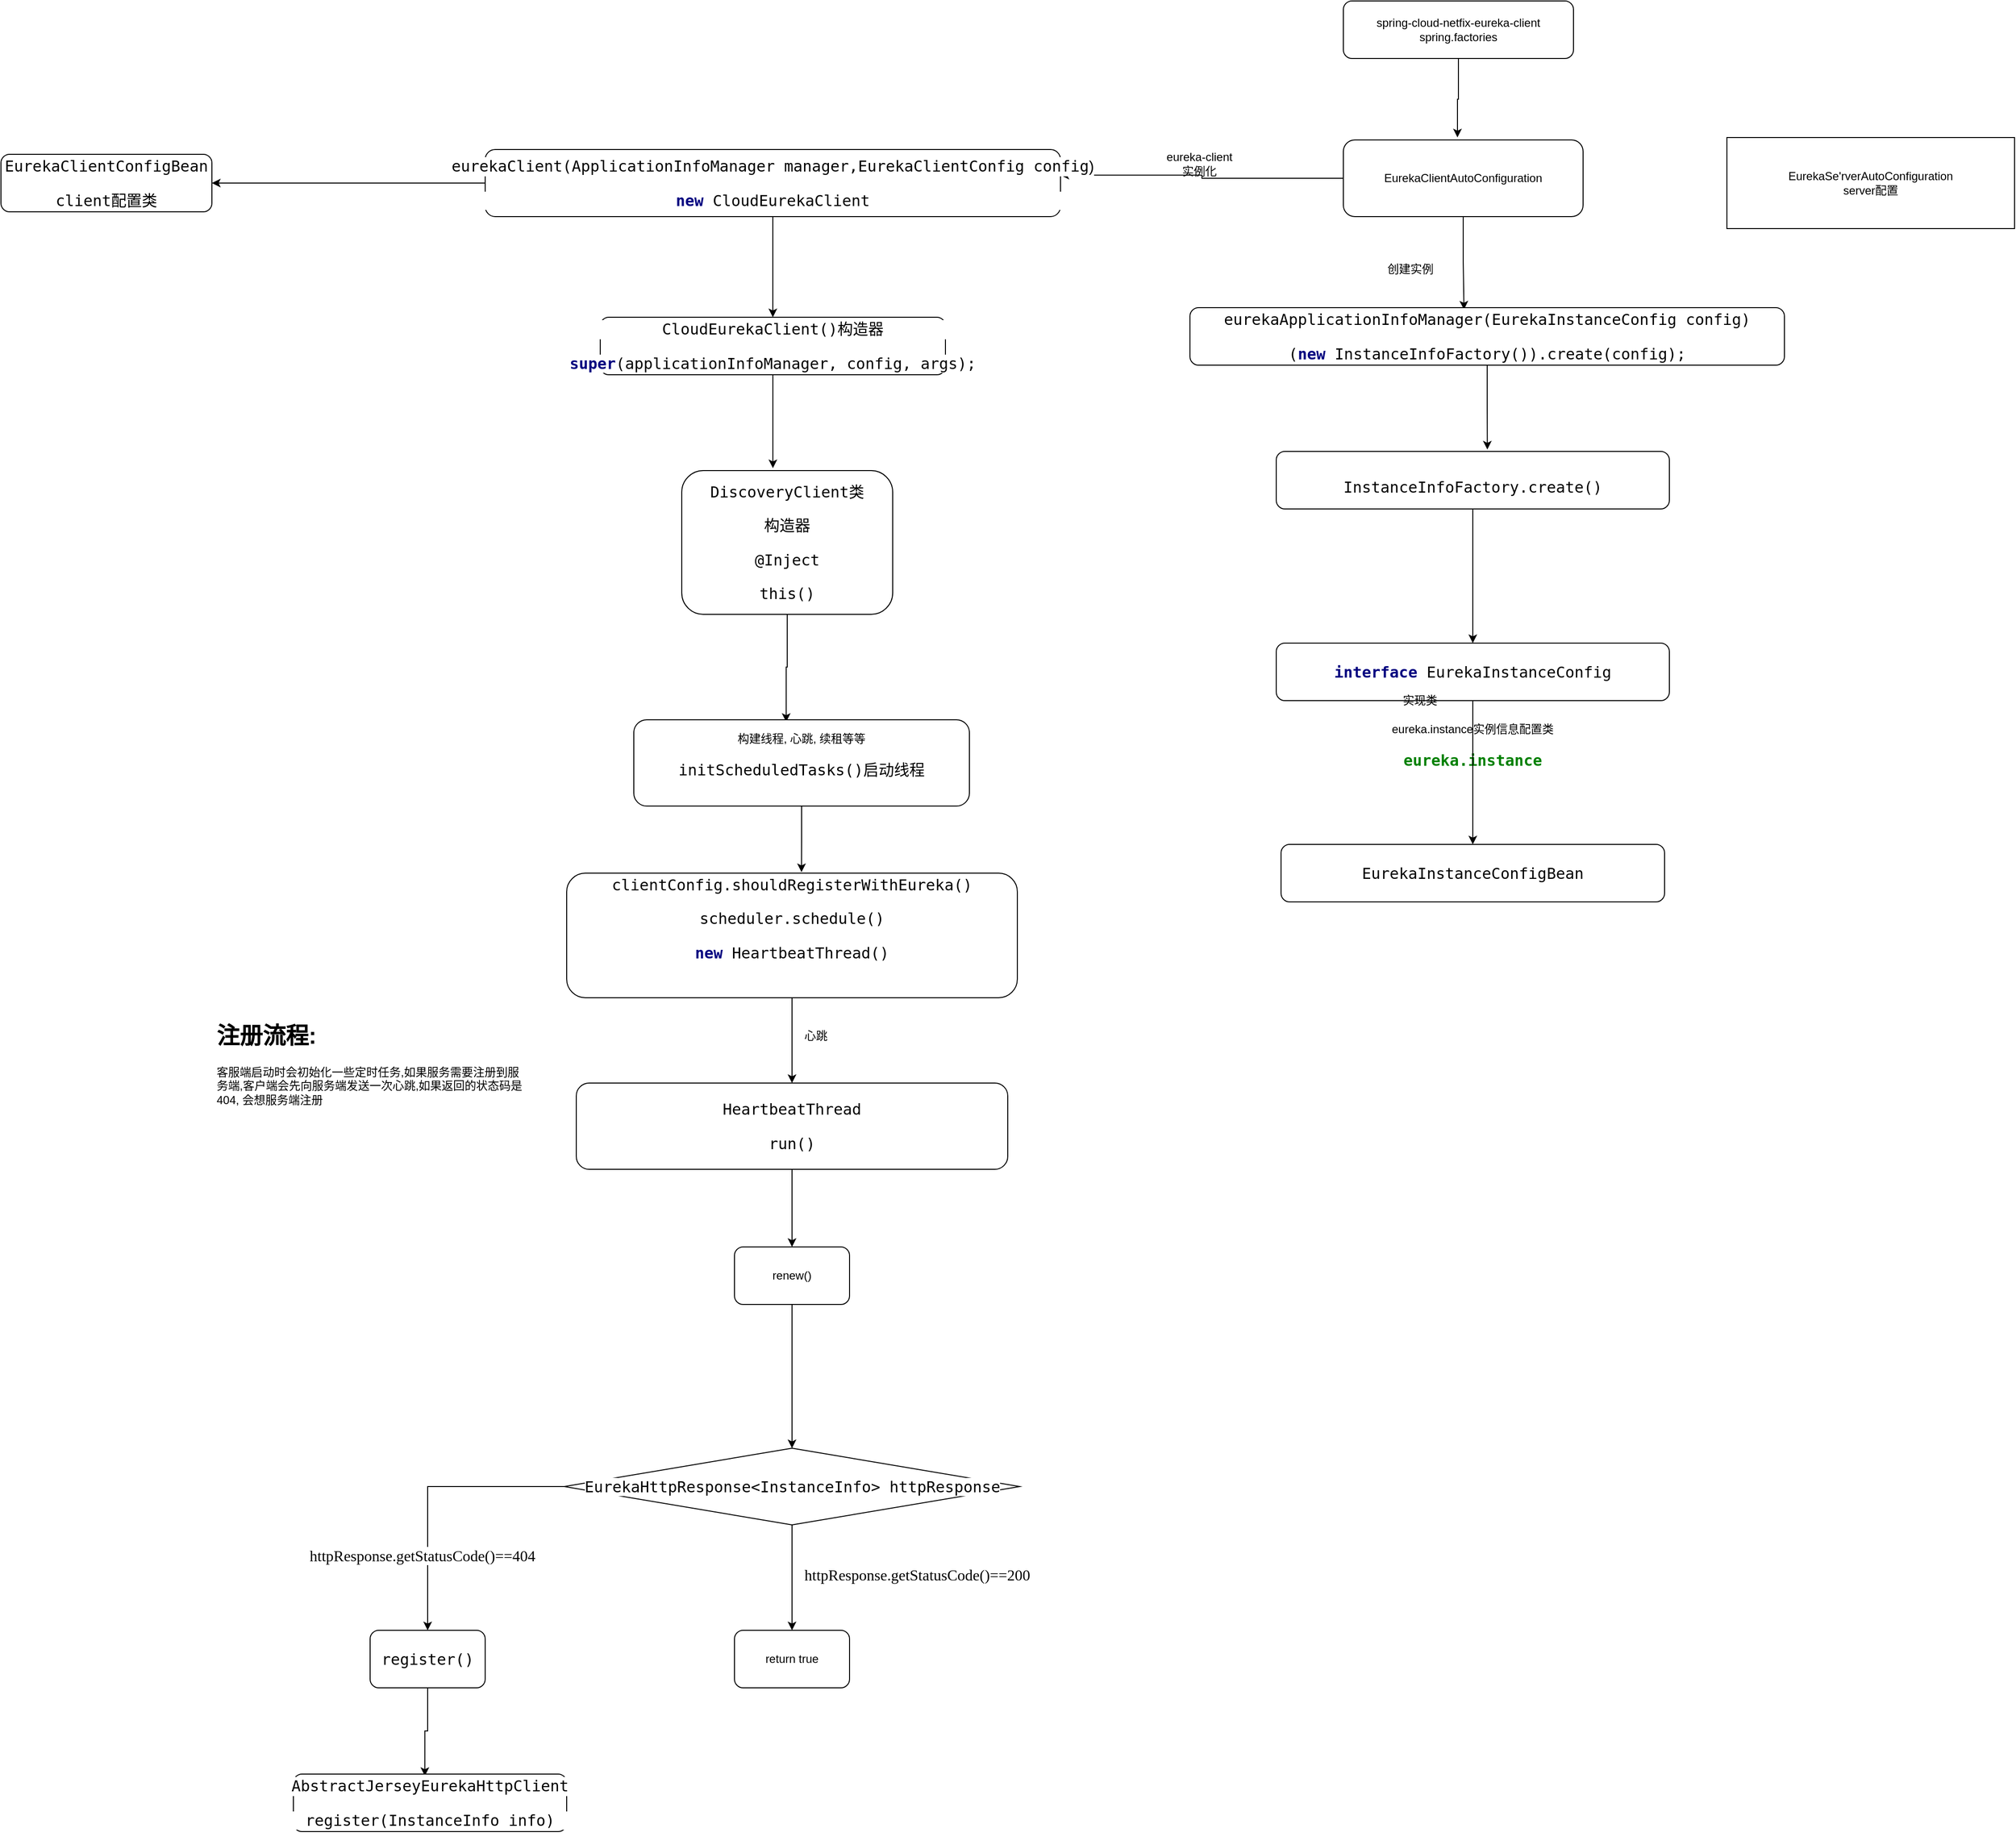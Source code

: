 <mxfile version="14.2.7" type="github">
  <diagram id="E-zeXJ4_sD5peonB0QX5" name="Page-1">
    <mxGraphModel dx="2721" dy="486" grid="1" gridSize="10" guides="1" tooltips="1" connect="1" arrows="1" fold="1" page="1" pageScale="1" pageWidth="827" pageHeight="1169" math="0" shadow="0">
      <root>
        <mxCell id="0" />
        <mxCell id="1" parent="0" />
        <mxCell id="kqntZB6sAMNFrYoyA4aj-6" style="edgeStyle=orthogonalEdgeStyle;rounded=0;orthogonalLoop=1;jettySize=auto;html=1;exitX=0.5;exitY=1;exitDx=0;exitDy=0;entryX=0.476;entryY=-0.033;entryDx=0;entryDy=0;entryPerimeter=0;" parent="1" source="kqntZB6sAMNFrYoyA4aj-4" target="kqntZB6sAMNFrYoyA4aj-5" edge="1">
          <mxGeometry relative="1" as="geometry" />
        </mxCell>
        <mxCell id="kqntZB6sAMNFrYoyA4aj-4" value="spring-cloud-netfix-eureka-client&lt;br&gt;spring.factories" style="rounded=1;whiteSpace=wrap;html=1;" parent="1" vertex="1">
          <mxGeometry x="290" y="40" width="240" height="60" as="geometry" />
        </mxCell>
        <mxCell id="kqntZB6sAMNFrYoyA4aj-9" style="edgeStyle=orthogonalEdgeStyle;rounded=0;orthogonalLoop=1;jettySize=auto;html=1;entryX=0.461;entryY=0.033;entryDx=0;entryDy=0;entryPerimeter=0;" parent="1" source="kqntZB6sAMNFrYoyA4aj-5" target="kqntZB6sAMNFrYoyA4aj-7" edge="1">
          <mxGeometry relative="1" as="geometry" />
        </mxCell>
        <mxCell id="kqntZB6sAMNFrYoyA4aj-19" style="edgeStyle=orthogonalEdgeStyle;rounded=0;orthogonalLoop=1;jettySize=auto;html=1;exitX=0;exitY=0.5;exitDx=0;exitDy=0;entryX=1;entryY=0.383;entryDx=0;entryDy=0;entryPerimeter=0;" parent="1" source="kqntZB6sAMNFrYoyA4aj-5" target="kqntZB6sAMNFrYoyA4aj-18" edge="1">
          <mxGeometry relative="1" as="geometry" />
        </mxCell>
        <mxCell id="kqntZB6sAMNFrYoyA4aj-5" value="EurekaClientAutoConfiguration" style="rounded=1;whiteSpace=wrap;html=1;" parent="1" vertex="1">
          <mxGeometry x="290" y="185" width="250" height="80" as="geometry" />
        </mxCell>
        <mxCell id="kqntZB6sAMNFrYoyA4aj-13" style="edgeStyle=orthogonalEdgeStyle;rounded=0;orthogonalLoop=1;jettySize=auto;html=1;exitX=0.5;exitY=1;exitDx=0;exitDy=0;entryX=0.537;entryY=-0.033;entryDx=0;entryDy=0;entryPerimeter=0;" parent="1" source="kqntZB6sAMNFrYoyA4aj-7" target="kqntZB6sAMNFrYoyA4aj-12" edge="1">
          <mxGeometry relative="1" as="geometry" />
        </mxCell>
        <mxCell id="kqntZB6sAMNFrYoyA4aj-7" value="&lt;pre style=&quot;background-color: rgb(255 , 255 , 255) ; font-size: 12pt&quot;&gt;eurekaApplicationInfoManager(EurekaInstanceConfig config)&lt;/pre&gt;&lt;pre style=&quot;background-color: rgb(255 , 255 , 255) ; font-size: 12pt&quot;&gt;&lt;pre style=&quot;font-size: 12pt&quot;&gt;(&lt;span style=&quot;color: #000080 ; font-weight: bold&quot;&gt;new &lt;/span&gt;InstanceInfoFactory()).create(config);&lt;/pre&gt;&lt;/pre&gt;" style="rounded=1;whiteSpace=wrap;html=1;" parent="1" vertex="1">
          <mxGeometry x="130" y="360" width="620" height="60" as="geometry" />
        </mxCell>
        <mxCell id="kqntZB6sAMNFrYoyA4aj-10" value="创建实例" style="text;html=1;strokeColor=none;fillColor=none;align=center;verticalAlign=middle;whiteSpace=wrap;rounded=0;" parent="1" vertex="1">
          <mxGeometry x="330" y="310" width="60" height="20" as="geometry" />
        </mxCell>
        <mxCell id="6nmnl3a9_LXXylR-NsBW-4" style="edgeStyle=orthogonalEdgeStyle;rounded=0;orthogonalLoop=1;jettySize=auto;html=1;exitX=0.5;exitY=1;exitDx=0;exitDy=0;" parent="1" source="kqntZB6sAMNFrYoyA4aj-12" target="6nmnl3a9_LXXylR-NsBW-3" edge="1">
          <mxGeometry relative="1" as="geometry" />
        </mxCell>
        <mxCell id="kqntZB6sAMNFrYoyA4aj-12" value="&lt;br&gt;&lt;br&gt;&lt;pre style=&quot;color: rgb(0 , 0 , 0) ; font-size: 12pt ; font-style: normal ; font-weight: 400 ; letter-spacing: normal ; text-align: center ; text-indent: 0px ; text-transform: none ; word-spacing: 0px&quot;&gt;InstanceInfoFactory.create()&lt;/pre&gt;&lt;br&gt;" style="rounded=1;whiteSpace=wrap;html=1;" parent="1" vertex="1">
          <mxGeometry x="220" y="510" width="410" height="60" as="geometry" />
        </mxCell>
        <mxCell id="kqntZB6sAMNFrYoyA4aj-14" value="&lt;pre style=&quot;background-color: rgb(255 , 255 , 255) ; font-size: 12pt&quot;&gt;EurekaInstanceConfigBean&lt;/pre&gt;" style="rounded=1;whiteSpace=wrap;html=1;" parent="1" vertex="1">
          <mxGeometry x="225" y="920" width="400" height="60" as="geometry" />
        </mxCell>
        <mxCell id="kqntZB6sAMNFrYoyA4aj-16" value="eureka.instance实例信息配置类&lt;br&gt;&lt;pre style=&quot;background-color: rgb(255 , 255 , 255) ; font-size: 12pt&quot;&gt;&lt;span style=&quot;color: #008000 ; font-weight: bold&quot;&gt;eureka.instance&lt;/span&gt;&lt;/pre&gt;" style="text;html=1;strokeColor=none;fillColor=none;align=center;verticalAlign=middle;whiteSpace=wrap;rounded=0;" parent="1" vertex="1">
          <mxGeometry x="330" y="790" width="190" height="70" as="geometry" />
        </mxCell>
        <mxCell id="kqntZB6sAMNFrYoyA4aj-17" value="&lt;span&gt;EurekaSe&#39;rverAutoConfiguration&lt;br&gt;server配置&lt;br&gt;&lt;/span&gt;" style="rounded=0;whiteSpace=wrap;html=1;" parent="1" vertex="1">
          <mxGeometry x="690" y="182.5" width="300" height="95" as="geometry" />
        </mxCell>
        <mxCell id="kqntZB6sAMNFrYoyA4aj-22" style="edgeStyle=orthogonalEdgeStyle;rounded=0;orthogonalLoop=1;jettySize=auto;html=1;entryX=0.5;entryY=0;entryDx=0;entryDy=0;" parent="1" source="kqntZB6sAMNFrYoyA4aj-18" target="kqntZB6sAMNFrYoyA4aj-21" edge="1">
          <mxGeometry relative="1" as="geometry" />
        </mxCell>
        <mxCell id="6nmnl3a9_LXXylR-NsBW-8" style="edgeStyle=orthogonalEdgeStyle;rounded=0;orthogonalLoop=1;jettySize=auto;html=1;exitX=0;exitY=0.5;exitDx=0;exitDy=0;entryX=1;entryY=0.5;entryDx=0;entryDy=0;" parent="1" source="kqntZB6sAMNFrYoyA4aj-18" target="6nmnl3a9_LXXylR-NsBW-7" edge="1">
          <mxGeometry relative="1" as="geometry" />
        </mxCell>
        <mxCell id="kqntZB6sAMNFrYoyA4aj-18" value="&lt;pre style=&quot;background-color: rgb(255 , 255 , 255) ; font-size: 12pt&quot;&gt;eurekaClient(ApplicationInfoManager manager,EurekaClientConfig config&lt;span style=&quot;font-size: 12pt ; font-family: &amp;#34;helvetica&amp;#34; ; white-space: normal&quot;&gt;)&lt;/span&gt;&lt;/pre&gt;&lt;pre style=&quot;background-color: rgb(255 , 255 , 255) ; font-size: 12pt&quot;&gt;&lt;pre style=&quot;font-size: 12pt&quot;&gt;&lt;span style=&quot;color: #000080 ; font-weight: bold&quot;&gt;new &lt;/span&gt;CloudEurekaClient&lt;/pre&gt;&lt;/pre&gt;" style="rounded=1;whiteSpace=wrap;html=1;" parent="1" vertex="1">
          <mxGeometry x="-605" y="195" width="600" height="70" as="geometry" />
        </mxCell>
        <mxCell id="kqntZB6sAMNFrYoyA4aj-20" value="eureka-client实例化" style="text;html=1;strokeColor=none;fillColor=none;align=center;verticalAlign=middle;whiteSpace=wrap;rounded=0;" parent="1" vertex="1">
          <mxGeometry x="100" y="200" width="80" height="20" as="geometry" />
        </mxCell>
        <mxCell id="kqntZB6sAMNFrYoyA4aj-24" style="edgeStyle=orthogonalEdgeStyle;rounded=0;orthogonalLoop=1;jettySize=auto;html=1;entryX=0.432;entryY=-0.017;entryDx=0;entryDy=0;entryPerimeter=0;" parent="1" source="kqntZB6sAMNFrYoyA4aj-21" target="kqntZB6sAMNFrYoyA4aj-23" edge="1">
          <mxGeometry relative="1" as="geometry" />
        </mxCell>
        <mxCell id="kqntZB6sAMNFrYoyA4aj-21" value="&lt;pre style=&quot;background-color: rgb(255 , 255 , 255) ; font-size: 12pt&quot;&gt;CloudEurekaClient()构造器&lt;/pre&gt;&lt;pre style=&quot;background-color: rgb(255 , 255 , 255) ; font-size: 12pt&quot;&gt;&lt;pre style=&quot;font-size: 12pt&quot;&gt;&lt;span style=&quot;color: #000080 ; font-weight: bold&quot;&gt;super&lt;/span&gt;(applicationInfoManager, config, args);&lt;/pre&gt;&lt;/pre&gt;" style="rounded=1;whiteSpace=wrap;html=1;" parent="1" vertex="1">
          <mxGeometry x="-485" y="370" width="360" height="60" as="geometry" />
        </mxCell>
        <mxCell id="kqntZB6sAMNFrYoyA4aj-26" style="edgeStyle=orthogonalEdgeStyle;rounded=0;orthogonalLoop=1;jettySize=auto;html=1;exitX=0.5;exitY=1;exitDx=0;exitDy=0;entryX=0.454;entryY=0.025;entryDx=0;entryDy=0;entryPerimeter=0;" parent="1" source="kqntZB6sAMNFrYoyA4aj-23" target="kqntZB6sAMNFrYoyA4aj-25" edge="1">
          <mxGeometry relative="1" as="geometry" />
        </mxCell>
        <mxCell id="kqntZB6sAMNFrYoyA4aj-23" value="&lt;pre style=&quot;background-color: rgb(255 , 255 , 255) ; font-size: 12pt&quot;&gt;DiscoveryClient类&lt;/pre&gt;&lt;pre style=&quot;background-color: rgb(255 , 255 , 255) ; font-size: 12pt&quot;&gt;构造器&lt;/pre&gt;&lt;pre style=&quot;background-color: rgb(255 , 255 , 255) ; font-size: 12pt&quot;&gt;&lt;pre style=&quot;font-size: 12pt&quot;&gt;@Inject&lt;/pre&gt;&lt;/pre&gt;&lt;pre style=&quot;background-color: rgb(255 , 255 , 255) ; font-size: 12pt&quot;&gt;this()&lt;/pre&gt;" style="rounded=1;whiteSpace=wrap;html=1;" parent="1" vertex="1">
          <mxGeometry x="-400" y="530" width="220" height="150" as="geometry" />
        </mxCell>
        <mxCell id="kqntZB6sAMNFrYoyA4aj-28" style="edgeStyle=orthogonalEdgeStyle;rounded=0;orthogonalLoop=1;jettySize=auto;html=1;entryX=0.521;entryY=-0.008;entryDx=0;entryDy=0;entryPerimeter=0;" parent="1" source="kqntZB6sAMNFrYoyA4aj-25" target="kqntZB6sAMNFrYoyA4aj-27" edge="1">
          <mxGeometry relative="1" as="geometry" />
        </mxCell>
        <mxCell id="kqntZB6sAMNFrYoyA4aj-25" value="构建线程, 心跳, 续租等等&lt;br&gt;&lt;pre style=&quot;background-color: rgb(255 , 255 , 255) ; font-size: 12pt&quot;&gt;initScheduledTasks()启动线程&lt;/pre&gt;" style="rounded=1;whiteSpace=wrap;html=1;" parent="1" vertex="1">
          <mxGeometry x="-450" y="790" width="350" height="90" as="geometry" />
        </mxCell>
        <mxCell id="kqntZB6sAMNFrYoyA4aj-30" style="edgeStyle=orthogonalEdgeStyle;rounded=0;orthogonalLoop=1;jettySize=auto;html=1;exitX=0.5;exitY=1;exitDx=0;exitDy=0;entryX=0.5;entryY=0;entryDx=0;entryDy=0;" parent="1" source="kqntZB6sAMNFrYoyA4aj-27" target="kqntZB6sAMNFrYoyA4aj-29" edge="1">
          <mxGeometry relative="1" as="geometry">
            <Array as="points">
              <mxPoint x="-285" y="1160" />
            </Array>
          </mxGeometry>
        </mxCell>
        <mxCell id="kqntZB6sAMNFrYoyA4aj-27" value="&lt;pre style=&quot;background-color: rgb(255 , 255 , 255) ; font-size: 12pt&quot;&gt;clientConfig.shouldRegisterWithEureka()&lt;/pre&gt;&lt;pre style=&quot;background-color: rgb(255 , 255 , 255) ; font-size: 12pt&quot;&gt;&lt;pre style=&quot;font-size: 12pt&quot;&gt;scheduler.schedule()&lt;/pre&gt;&lt;pre style=&quot;font-size: 12pt&quot;&gt;&lt;pre style=&quot;font-size: 12pt&quot;&gt;&lt;span style=&quot;color: #000080 ; font-weight: bold&quot;&gt;new &lt;/span&gt;HeartbeatThread()&lt;/pre&gt;&lt;/pre&gt;&lt;pre style=&quot;font-size: 12pt&quot;&gt;&lt;br&gt;&lt;/pre&gt;&lt;/pre&gt;" style="rounded=1;whiteSpace=wrap;html=1;" parent="1" vertex="1">
          <mxGeometry x="-520" y="950" width="470" height="130" as="geometry" />
        </mxCell>
        <mxCell id="nTe1SbdjQn99EuHagE9e-3" style="edgeStyle=orthogonalEdgeStyle;rounded=0;orthogonalLoop=1;jettySize=auto;html=1;entryX=0.5;entryY=0;entryDx=0;entryDy=0;" edge="1" parent="1" source="kqntZB6sAMNFrYoyA4aj-29" target="nTe1SbdjQn99EuHagE9e-2">
          <mxGeometry relative="1" as="geometry" />
        </mxCell>
        <mxCell id="kqntZB6sAMNFrYoyA4aj-29" value="&lt;pre style=&quot;background-color: rgb(255 , 255 , 255) ; font-size: 12pt&quot;&gt;HeartbeatThread&lt;/pre&gt;&lt;pre style=&quot;background-color: rgb(255 , 255 , 255) ; font-size: 12pt&quot;&gt;run()&lt;/pre&gt;" style="rounded=1;whiteSpace=wrap;html=1;" parent="1" vertex="1">
          <mxGeometry x="-510" y="1169" width="450" height="90" as="geometry" />
        </mxCell>
        <mxCell id="6nmnl3a9_LXXylR-NsBW-5" style="edgeStyle=orthogonalEdgeStyle;rounded=0;orthogonalLoop=1;jettySize=auto;html=1;exitX=0.5;exitY=1;exitDx=0;exitDy=0;entryX=0.5;entryY=0;entryDx=0;entryDy=0;" parent="1" source="6nmnl3a9_LXXylR-NsBW-3" edge="1" target="kqntZB6sAMNFrYoyA4aj-14">
          <mxGeometry relative="1" as="geometry">
            <mxPoint x="335" y="880" as="targetPoint" />
          </mxGeometry>
        </mxCell>
        <mxCell id="6nmnl3a9_LXXylR-NsBW-3" value="&lt;pre style=&quot;background-color: rgb(255 , 255 , 255) ; font-size: 12pt&quot;&gt;&lt;span style=&quot;color: #000080 ; font-weight: bold&quot;&gt;interface &lt;/span&gt;EurekaInstanceConfig&lt;/pre&gt;" style="rounded=1;whiteSpace=wrap;html=1;" parent="1" vertex="1">
          <mxGeometry x="220" y="710" width="410" height="60" as="geometry" />
        </mxCell>
        <mxCell id="6nmnl3a9_LXXylR-NsBW-6" value="实现类" style="text;html=1;strokeColor=none;fillColor=none;align=center;verticalAlign=middle;whiteSpace=wrap;rounded=0;" parent="1" vertex="1">
          <mxGeometry x="350" y="760" width="40" height="20" as="geometry" />
        </mxCell>
        <mxCell id="6nmnl3a9_LXXylR-NsBW-7" value="&lt;pre style=&quot;background-color: rgb(255 , 255 , 255) ; font-size: 12pt&quot;&gt;EurekaClientConfigBean&lt;/pre&gt;&lt;pre style=&quot;background-color: rgb(255 , 255 , 255) ; font-size: 12pt&quot;&gt;client配置类&lt;/pre&gt;" style="rounded=1;whiteSpace=wrap;html=1;" parent="1" vertex="1">
          <mxGeometry x="-1110" y="200" width="220" height="60" as="geometry" />
        </mxCell>
        <mxCell id="6nmnl3a9_LXXylR-NsBW-9" value="心跳" style="text;html=1;strokeColor=none;fillColor=none;align=center;verticalAlign=middle;whiteSpace=wrap;rounded=0;" parent="1" vertex="1">
          <mxGeometry x="-280" y="1110" width="40" height="20" as="geometry" />
        </mxCell>
        <mxCell id="nTe1SbdjQn99EuHagE9e-1" value="&lt;h1&gt;注册流程:&lt;/h1&gt;&lt;p&gt;客服端启动时会初始化一些定时任务,如果服务需要注册到服务端,客户端会先向服务端发送一次心跳,如果返回的状态码是404, 会想服务端注册&lt;/p&gt;" style="text;html=1;strokeColor=none;fillColor=none;spacing=5;spacingTop=-20;whiteSpace=wrap;overflow=hidden;rounded=0;" vertex="1" parent="1">
          <mxGeometry x="-890" y="1100" width="330" height="120" as="geometry" />
        </mxCell>
        <mxCell id="nTe1SbdjQn99EuHagE9e-5" style="edgeStyle=orthogonalEdgeStyle;rounded=0;orthogonalLoop=1;jettySize=auto;html=1;exitX=0.5;exitY=1;exitDx=0;exitDy=0;entryX=0.5;entryY=0;entryDx=0;entryDy=0;" edge="1" parent="1" source="nTe1SbdjQn99EuHagE9e-2" target="nTe1SbdjQn99EuHagE9e-4">
          <mxGeometry relative="1" as="geometry" />
        </mxCell>
        <mxCell id="nTe1SbdjQn99EuHagE9e-2" value="renew()" style="rounded=1;whiteSpace=wrap;html=1;" vertex="1" parent="1">
          <mxGeometry x="-345" y="1340" width="120" height="60" as="geometry" />
        </mxCell>
        <mxCell id="nTe1SbdjQn99EuHagE9e-9" style="edgeStyle=orthogonalEdgeStyle;rounded=0;orthogonalLoop=1;jettySize=auto;html=1;" edge="1" parent="1" source="nTe1SbdjQn99EuHagE9e-4">
          <mxGeometry relative="1" as="geometry">
            <mxPoint x="-285" y="1740" as="targetPoint" />
          </mxGeometry>
        </mxCell>
        <mxCell id="nTe1SbdjQn99EuHagE9e-13" style="edgeStyle=orthogonalEdgeStyle;rounded=0;orthogonalLoop=1;jettySize=auto;html=1;entryX=0.5;entryY=0;entryDx=0;entryDy=0;" edge="1" parent="1" source="nTe1SbdjQn99EuHagE9e-4" target="nTe1SbdjQn99EuHagE9e-12">
          <mxGeometry relative="1" as="geometry" />
        </mxCell>
        <mxCell id="nTe1SbdjQn99EuHagE9e-4" value="&lt;pre style=&quot;background-color: rgb(255 , 255 , 255) ; font-size: 12pt&quot;&gt;EurekaHttpResponse&amp;lt;InstanceInfo&amp;gt; httpResponse&lt;/pre&gt;" style="rhombus;whiteSpace=wrap;html=1;" vertex="1" parent="1">
          <mxGeometry x="-522.5" y="1550" width="475" height="80" as="geometry" />
        </mxCell>
        <mxCell id="nTe1SbdjQn99EuHagE9e-11" value="return true" style="rounded=1;whiteSpace=wrap;html=1;" vertex="1" parent="1">
          <mxGeometry x="-345" y="1740" width="120" height="60" as="geometry" />
        </mxCell>
        <mxCell id="nTe1SbdjQn99EuHagE9e-17" style="edgeStyle=orthogonalEdgeStyle;rounded=0;orthogonalLoop=1;jettySize=auto;html=1;entryX=0.481;entryY=0.033;entryDx=0;entryDy=0;entryPerimeter=0;" edge="1" parent="1" source="nTe1SbdjQn99EuHagE9e-12" target="nTe1SbdjQn99EuHagE9e-16">
          <mxGeometry relative="1" as="geometry" />
        </mxCell>
        <mxCell id="nTe1SbdjQn99EuHagE9e-12" value="&lt;pre style=&quot;background-color: rgb(255 , 255 , 255) ; font-size: 12pt&quot;&gt;register()&lt;/pre&gt;" style="rounded=1;whiteSpace=wrap;html=1;" vertex="1" parent="1">
          <mxGeometry x="-725" y="1740" width="120" height="60" as="geometry" />
        </mxCell>
        <mxCell id="nTe1SbdjQn99EuHagE9e-14" value="&lt;pre style=&quot;background-color: #ffffff ; color: #000000 ; font-family: &amp;#34;宋体&amp;#34; ; font-size: 12.0pt&quot;&gt;httpResponse.getStatusCode()==200&lt;/pre&gt;" style="text;whiteSpace=wrap;html=1;" vertex="1" parent="1">
          <mxGeometry x="-274" y="1650" width="270" height="60" as="geometry" />
        </mxCell>
        <mxCell id="nTe1SbdjQn99EuHagE9e-15" value="&lt;pre style=&quot;background-color: #ffffff ; color: #000000 ; font-family: &amp;#34;宋体&amp;#34; ; font-size: 12.0pt&quot;&gt;httpResponse.getStatusCode()==404&lt;/pre&gt;" style="text;whiteSpace=wrap;html=1;" vertex="1" parent="1">
          <mxGeometry x="-790" y="1630" width="270" height="60" as="geometry" />
        </mxCell>
        <mxCell id="nTe1SbdjQn99EuHagE9e-16" value="&lt;pre style=&quot;background-color: rgb(255 , 255 , 255) ; font-size: 12pt&quot;&gt;AbstractJerseyEurekaHttpClient&lt;/pre&gt;&lt;pre style=&quot;background-color: rgb(255 , 255 , 255) ; font-size: 12pt&quot;&gt;&lt;pre style=&quot;font-size: 12pt&quot;&gt;register(InstanceInfo info)&lt;/pre&gt;&lt;/pre&gt;" style="rounded=1;whiteSpace=wrap;html=1;" vertex="1" parent="1">
          <mxGeometry x="-805" y="1890" width="285" height="60" as="geometry" />
        </mxCell>
      </root>
    </mxGraphModel>
  </diagram>
</mxfile>
